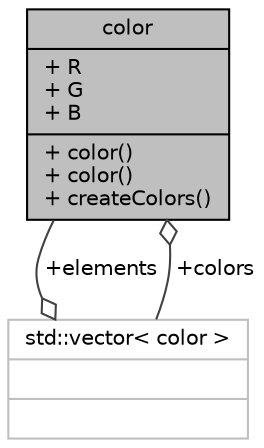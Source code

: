 digraph "color"
{
 // LATEX_PDF_SIZE
  edge [fontname="Helvetica",fontsize="10",labelfontname="Helvetica",labelfontsize="10"];
  node [fontname="Helvetica",fontsize="10",shape=record];
  Node1 [label="{color\n|+ R\l+ G\l+ B\l|+ color()\l+ color()\l+ createColors()\l}",height=0.2,width=0.4,color="black", fillcolor="grey75", style="filled", fontcolor="black",tooltip=" "];
  Node2 -> Node1 [color="grey25",fontsize="10",style="solid",label=" +colors" ,arrowhead="odiamond",fontname="Helvetica"];
  Node2 [label="{std::vector\< color \>\n||}",height=0.2,width=0.4,color="grey75", fillcolor="white", style="filled",tooltip=" "];
  Node1 -> Node2 [color="grey25",fontsize="10",style="solid",label=" +elements" ,arrowhead="odiamond",fontname="Helvetica"];
}
